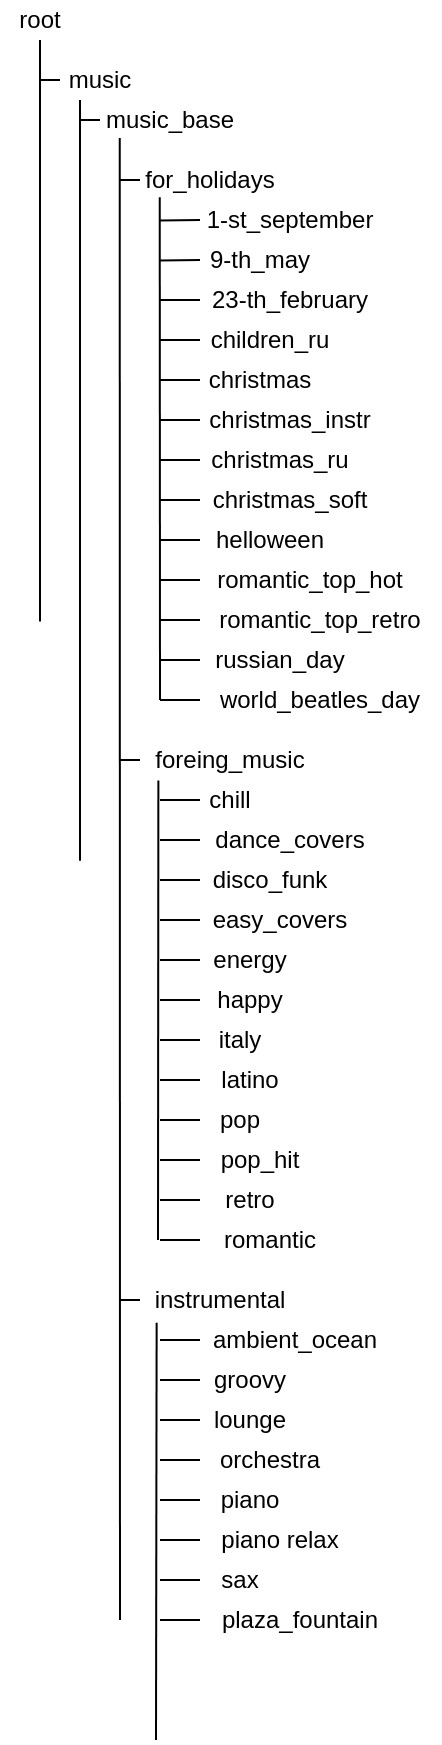 <mxfile version="15.1.0" type="github">
  <diagram id="9BgmfVq6AIESk__lORL1" name="Page-1">
    <mxGraphModel dx="474" dy="235" grid="1" gridSize="10" guides="1" tooltips="1" connect="1" arrows="1" fold="1" page="1" pageScale="1" pageWidth="827" pageHeight="1169" math="0" shadow="0">
      <root>
        <mxCell id="0" />
        <mxCell id="1" parent="0" />
        <mxCell id="d_O0yF2bRHU_pppDEcbj-1" value="root" style="text;html=1;strokeColor=none;fillColor=none;align=center;verticalAlign=middle;whiteSpace=wrap;rounded=0;" vertex="1" parent="1">
          <mxGeometry x="100" y="60" width="40" height="20" as="geometry" />
        </mxCell>
        <mxCell id="d_O0yF2bRHU_pppDEcbj-2" value="" style="endArrow=none;html=1;entryX=0.5;entryY=1;entryDx=0;entryDy=0;" edge="1" parent="1" target="d_O0yF2bRHU_pppDEcbj-1">
          <mxGeometry width="50" height="50" relative="1" as="geometry">
            <mxPoint x="120" y="370.8" as="sourcePoint" />
            <mxPoint x="250" y="130" as="targetPoint" />
          </mxGeometry>
        </mxCell>
        <mxCell id="d_O0yF2bRHU_pppDEcbj-3" value="music" style="text;html=1;strokeColor=none;fillColor=none;align=center;verticalAlign=middle;whiteSpace=wrap;rounded=0;" vertex="1" parent="1">
          <mxGeometry x="130" y="90" width="40" height="20" as="geometry" />
        </mxCell>
        <mxCell id="d_O0yF2bRHU_pppDEcbj-4" value="" style="endArrow=none;html=1;exitX=0;exitY=0.5;exitDx=0;exitDy=0;" edge="1" parent="1" source="d_O0yF2bRHU_pppDEcbj-3">
          <mxGeometry width="50" height="50" relative="1" as="geometry">
            <mxPoint x="240" y="180" as="sourcePoint" />
            <mxPoint x="120" y="100" as="targetPoint" />
          </mxGeometry>
        </mxCell>
        <mxCell id="d_O0yF2bRHU_pppDEcbj-5" value="" style="endArrow=none;html=1;entryX=0.5;entryY=1;entryDx=0;entryDy=0;" edge="1" parent="1">
          <mxGeometry width="50" height="50" relative="1" as="geometry">
            <mxPoint x="140" y="490.333" as="sourcePoint" />
            <mxPoint x="140.0" y="110" as="targetPoint" />
          </mxGeometry>
        </mxCell>
        <mxCell id="d_O0yF2bRHU_pppDEcbj-6" value="music_base" style="text;html=1;strokeColor=none;fillColor=none;align=center;verticalAlign=middle;whiteSpace=wrap;rounded=0;" vertex="1" parent="1">
          <mxGeometry x="150" y="110" width="70" height="20" as="geometry" />
        </mxCell>
        <mxCell id="d_O0yF2bRHU_pppDEcbj-7" value="" style="endArrow=none;html=1;exitX=0;exitY=0.5;exitDx=0;exitDy=0;" edge="1" parent="1" source="d_O0yF2bRHU_pppDEcbj-6">
          <mxGeometry width="50" height="50" relative="1" as="geometry">
            <mxPoint x="150" y="120" as="sourcePoint" />
            <mxPoint x="140" y="120" as="targetPoint" />
          </mxGeometry>
        </mxCell>
        <mxCell id="d_O0yF2bRHU_pppDEcbj-8" value="for_holidays" style="text;html=1;strokeColor=none;fillColor=none;align=center;verticalAlign=middle;whiteSpace=wrap;rounded=0;" vertex="1" parent="1">
          <mxGeometry x="170" y="140" width="70" height="20" as="geometry" />
        </mxCell>
        <mxCell id="d_O0yF2bRHU_pppDEcbj-9" value="" style="endArrow=none;html=1;entryX=0.141;entryY=0.953;entryDx=0;entryDy=0;entryPerimeter=0;" edge="1" parent="1" target="d_O0yF2bRHU_pppDEcbj-6">
          <mxGeometry width="50" height="50" relative="1" as="geometry">
            <mxPoint x="160" y="870" as="sourcePoint" />
            <mxPoint x="160.37" y="130" as="targetPoint" />
          </mxGeometry>
        </mxCell>
        <mxCell id="d_O0yF2bRHU_pppDEcbj-10" value="" style="endArrow=none;html=1;entryX=0;entryY=0.5;entryDx=0;entryDy=0;" edge="1" parent="1" target="d_O0yF2bRHU_pppDEcbj-8">
          <mxGeometry width="50" height="50" relative="1" as="geometry">
            <mxPoint x="160" y="150" as="sourcePoint" />
            <mxPoint x="220" y="149.8" as="targetPoint" />
          </mxGeometry>
        </mxCell>
        <mxCell id="d_O0yF2bRHU_pppDEcbj-11" value="" style="endArrow=none;html=1;exitX=0.141;exitY=0.934;exitDx=0;exitDy=0;exitPerimeter=0;" edge="1" parent="1" source="d_O0yF2bRHU_pppDEcbj-8">
          <mxGeometry width="50" height="50" relative="1" as="geometry">
            <mxPoint x="180" y="170" as="sourcePoint" />
            <mxPoint x="180" y="410" as="targetPoint" />
          </mxGeometry>
        </mxCell>
        <mxCell id="d_O0yF2bRHU_pppDEcbj-12" value="1-st_september" style="text;html=1;strokeColor=none;fillColor=none;align=center;verticalAlign=middle;whiteSpace=wrap;rounded=0;" vertex="1" parent="1">
          <mxGeometry x="200" y="160" width="90" height="20" as="geometry" />
        </mxCell>
        <mxCell id="d_O0yF2bRHU_pppDEcbj-13" value="" style="endArrow=none;html=1;entryX=0;entryY=0.5;entryDx=0;entryDy=0;" edge="1" parent="1" target="d_O0yF2bRHU_pppDEcbj-12">
          <mxGeometry width="50" height="50" relative="1" as="geometry">
            <mxPoint x="180" y="170.2" as="sourcePoint" />
            <mxPoint x="270" y="160.2" as="targetPoint" />
          </mxGeometry>
        </mxCell>
        <mxCell id="d_O0yF2bRHU_pppDEcbj-14" value="9-th_may" style="text;html=1;strokeColor=none;fillColor=none;align=center;verticalAlign=middle;whiteSpace=wrap;rounded=0;" vertex="1" parent="1">
          <mxGeometry x="200" y="180" width="60" height="20" as="geometry" />
        </mxCell>
        <mxCell id="d_O0yF2bRHU_pppDEcbj-15" value="" style="endArrow=none;html=1;entryX=0;entryY=0.5;entryDx=0;entryDy=0;" edge="1" parent="1" target="d_O0yF2bRHU_pppDEcbj-14">
          <mxGeometry width="50" height="50" relative="1" as="geometry">
            <mxPoint x="180" y="190.2" as="sourcePoint" />
            <mxPoint x="270" y="170.2" as="targetPoint" />
          </mxGeometry>
        </mxCell>
        <mxCell id="d_O0yF2bRHU_pppDEcbj-16" value="children_ru" style="text;html=1;strokeColor=none;fillColor=none;align=center;verticalAlign=middle;whiteSpace=wrap;rounded=0;" vertex="1" parent="1">
          <mxGeometry x="200" y="220" width="70" height="20" as="geometry" />
        </mxCell>
        <mxCell id="d_O0yF2bRHU_pppDEcbj-17" value="23-th_february" style="text;html=1;strokeColor=none;fillColor=none;align=center;verticalAlign=middle;whiteSpace=wrap;rounded=0;" vertex="1" parent="1">
          <mxGeometry x="200" y="200" width="90" height="20" as="geometry" />
        </mxCell>
        <mxCell id="d_O0yF2bRHU_pppDEcbj-18" value="" style="endArrow=none;html=1;entryX=0;entryY=0.5;entryDx=0;entryDy=0;" edge="1" parent="1" target="d_O0yF2bRHU_pppDEcbj-17">
          <mxGeometry width="50" height="50" relative="1" as="geometry">
            <mxPoint x="180" y="210" as="sourcePoint" />
            <mxPoint x="310" y="190" as="targetPoint" />
          </mxGeometry>
        </mxCell>
        <mxCell id="d_O0yF2bRHU_pppDEcbj-19" value="" style="endArrow=none;html=1;entryX=0;entryY=0.5;entryDx=0;entryDy=0;" edge="1" parent="1" target="d_O0yF2bRHU_pppDEcbj-16">
          <mxGeometry width="50" height="50" relative="1" as="geometry">
            <mxPoint x="180" y="230" as="sourcePoint" />
            <mxPoint x="310" y="190" as="targetPoint" />
          </mxGeometry>
        </mxCell>
        <mxCell id="d_O0yF2bRHU_pppDEcbj-21" value="christmas" style="text;html=1;strokeColor=none;fillColor=none;align=center;verticalAlign=middle;whiteSpace=wrap;rounded=0;" vertex="1" parent="1">
          <mxGeometry x="200" y="240" width="60" height="20" as="geometry" />
        </mxCell>
        <mxCell id="d_O0yF2bRHU_pppDEcbj-23" value="christmas_instr" style="text;html=1;strokeColor=none;fillColor=none;align=center;verticalAlign=middle;whiteSpace=wrap;rounded=0;" vertex="1" parent="1">
          <mxGeometry x="200" y="260" width="90" height="20" as="geometry" />
        </mxCell>
        <mxCell id="d_O0yF2bRHU_pppDEcbj-24" value="christmas_ru" style="text;html=1;strokeColor=none;fillColor=none;align=center;verticalAlign=middle;whiteSpace=wrap;rounded=0;" vertex="1" parent="1">
          <mxGeometry x="200" y="280" width="80" height="20" as="geometry" />
        </mxCell>
        <mxCell id="d_O0yF2bRHU_pppDEcbj-25" value="christmas_soft" style="text;html=1;strokeColor=none;fillColor=none;align=center;verticalAlign=middle;whiteSpace=wrap;rounded=0;" vertex="1" parent="1">
          <mxGeometry x="200" y="300" width="90" height="20" as="geometry" />
        </mxCell>
        <mxCell id="d_O0yF2bRHU_pppDEcbj-26" value="helloween" style="text;html=1;strokeColor=none;fillColor=none;align=center;verticalAlign=middle;whiteSpace=wrap;rounded=0;" vertex="1" parent="1">
          <mxGeometry x="200" y="320" width="70" height="20" as="geometry" />
        </mxCell>
        <mxCell id="d_O0yF2bRHU_pppDEcbj-27" value="romantic_top_hot" style="text;html=1;strokeColor=none;fillColor=none;align=center;verticalAlign=middle;whiteSpace=wrap;rounded=0;" vertex="1" parent="1">
          <mxGeometry x="200" y="340" width="110" height="20" as="geometry" />
        </mxCell>
        <mxCell id="d_O0yF2bRHU_pppDEcbj-28" value="romantic_top_retro" style="text;html=1;strokeColor=none;fillColor=none;align=center;verticalAlign=middle;whiteSpace=wrap;rounded=0;" vertex="1" parent="1">
          <mxGeometry x="200" y="360" width="120" height="20" as="geometry" />
        </mxCell>
        <mxCell id="d_O0yF2bRHU_pppDEcbj-29" value="russian_day" style="text;html=1;strokeColor=none;fillColor=none;align=center;verticalAlign=middle;whiteSpace=wrap;rounded=0;" vertex="1" parent="1">
          <mxGeometry x="200" y="380" width="80" height="20" as="geometry" />
        </mxCell>
        <mxCell id="d_O0yF2bRHU_pppDEcbj-30" value="world_beatles_day" style="text;html=1;strokeColor=none;fillColor=none;align=center;verticalAlign=middle;whiteSpace=wrap;rounded=0;" vertex="1" parent="1">
          <mxGeometry x="200" y="400" width="120" height="20" as="geometry" />
        </mxCell>
        <mxCell id="d_O0yF2bRHU_pppDEcbj-31" value="" style="endArrow=none;html=1;entryX=0;entryY=0.5;entryDx=0;entryDy=0;" edge="1" parent="1" target="d_O0yF2bRHU_pppDEcbj-21">
          <mxGeometry width="50" height="50" relative="1" as="geometry">
            <mxPoint x="180" y="250" as="sourcePoint" />
            <mxPoint x="320" y="260" as="targetPoint" />
          </mxGeometry>
        </mxCell>
        <mxCell id="d_O0yF2bRHU_pppDEcbj-32" value="" style="endArrow=none;html=1;entryX=0;entryY=0.5;entryDx=0;entryDy=0;" edge="1" parent="1" target="d_O0yF2bRHU_pppDEcbj-23">
          <mxGeometry width="50" height="50" relative="1" as="geometry">
            <mxPoint x="180" y="270" as="sourcePoint" />
            <mxPoint x="210" y="260" as="targetPoint" />
          </mxGeometry>
        </mxCell>
        <mxCell id="d_O0yF2bRHU_pppDEcbj-33" value="" style="endArrow=none;html=1;entryX=0;entryY=0.5;entryDx=0;entryDy=0;" edge="1" parent="1" target="d_O0yF2bRHU_pppDEcbj-24">
          <mxGeometry width="50" height="50" relative="1" as="geometry">
            <mxPoint x="180" y="290" as="sourcePoint" />
            <mxPoint x="210" y="280" as="targetPoint" />
          </mxGeometry>
        </mxCell>
        <mxCell id="d_O0yF2bRHU_pppDEcbj-34" value="" style="endArrow=none;html=1;entryX=0;entryY=0.5;entryDx=0;entryDy=0;" edge="1" parent="1" target="d_O0yF2bRHU_pppDEcbj-25">
          <mxGeometry width="50" height="50" relative="1" as="geometry">
            <mxPoint x="180" y="310" as="sourcePoint" />
            <mxPoint x="210" y="300" as="targetPoint" />
          </mxGeometry>
        </mxCell>
        <mxCell id="d_O0yF2bRHU_pppDEcbj-35" value="" style="endArrow=none;html=1;entryX=0;entryY=0.5;entryDx=0;entryDy=0;" edge="1" parent="1" target="d_O0yF2bRHU_pppDEcbj-26">
          <mxGeometry width="50" height="50" relative="1" as="geometry">
            <mxPoint x="180" y="330" as="sourcePoint" />
            <mxPoint x="210" y="320" as="targetPoint" />
          </mxGeometry>
        </mxCell>
        <mxCell id="d_O0yF2bRHU_pppDEcbj-36" value="" style="endArrow=none;html=1;entryX=0;entryY=0.5;entryDx=0;entryDy=0;" edge="1" parent="1" target="d_O0yF2bRHU_pppDEcbj-27">
          <mxGeometry width="50" height="50" relative="1" as="geometry">
            <mxPoint x="180" y="350" as="sourcePoint" />
            <mxPoint x="210" y="340" as="targetPoint" />
          </mxGeometry>
        </mxCell>
        <mxCell id="d_O0yF2bRHU_pppDEcbj-37" value="" style="endArrow=none;html=1;entryX=0;entryY=0.5;entryDx=0;entryDy=0;" edge="1" parent="1" target="d_O0yF2bRHU_pppDEcbj-28">
          <mxGeometry width="50" height="50" relative="1" as="geometry">
            <mxPoint x="180" y="370" as="sourcePoint" />
            <mxPoint x="210" y="360" as="targetPoint" />
          </mxGeometry>
        </mxCell>
        <mxCell id="d_O0yF2bRHU_pppDEcbj-38" value="" style="endArrow=none;html=1;entryX=0;entryY=0.5;entryDx=0;entryDy=0;" edge="1" parent="1" target="d_O0yF2bRHU_pppDEcbj-29">
          <mxGeometry width="50" height="50" relative="1" as="geometry">
            <mxPoint x="180" y="390" as="sourcePoint" />
            <mxPoint x="210" y="380" as="targetPoint" />
          </mxGeometry>
        </mxCell>
        <mxCell id="d_O0yF2bRHU_pppDEcbj-39" value="" style="endArrow=none;html=1;entryX=0;entryY=0.5;entryDx=0;entryDy=0;" edge="1" parent="1" target="d_O0yF2bRHU_pppDEcbj-30">
          <mxGeometry width="50" height="50" relative="1" as="geometry">
            <mxPoint x="180" y="410" as="sourcePoint" />
            <mxPoint x="210" y="400" as="targetPoint" />
          </mxGeometry>
        </mxCell>
        <mxCell id="d_O0yF2bRHU_pppDEcbj-42" value="foreing_music" style="text;html=1;strokeColor=none;fillColor=none;align=center;verticalAlign=middle;whiteSpace=wrap;rounded=0;" vertex="1" parent="1">
          <mxGeometry x="170" y="430" width="90" height="20" as="geometry" />
        </mxCell>
        <mxCell id="d_O0yF2bRHU_pppDEcbj-43" value="" style="endArrow=none;html=1;exitX=0;exitY=0.5;exitDx=0;exitDy=0;" edge="1" parent="1" source="d_O0yF2bRHU_pppDEcbj-42">
          <mxGeometry width="50" height="50" relative="1" as="geometry">
            <mxPoint x="190" y="420" as="sourcePoint" />
            <mxPoint x="160" y="440" as="targetPoint" />
          </mxGeometry>
        </mxCell>
        <mxCell id="d_O0yF2bRHU_pppDEcbj-44" value="" style="endArrow=none;html=1;entryX=0.102;entryY=1.01;entryDx=0;entryDy=0;entryPerimeter=0;" edge="1" parent="1" target="d_O0yF2bRHU_pppDEcbj-42">
          <mxGeometry width="50" height="50" relative="1" as="geometry">
            <mxPoint x="179" y="680" as="sourcePoint" />
            <mxPoint x="300" y="440" as="targetPoint" />
          </mxGeometry>
        </mxCell>
        <mxCell id="d_O0yF2bRHU_pppDEcbj-45" value="chill" style="text;html=1;strokeColor=none;fillColor=none;align=center;verticalAlign=middle;whiteSpace=wrap;rounded=0;" vertex="1" parent="1">
          <mxGeometry x="200" y="450" width="30" height="20" as="geometry" />
        </mxCell>
        <mxCell id="d_O0yF2bRHU_pppDEcbj-46" value="dance_covers" style="text;html=1;strokeColor=none;fillColor=none;align=center;verticalAlign=middle;whiteSpace=wrap;rounded=0;" vertex="1" parent="1">
          <mxGeometry x="200" y="470" width="90" height="20" as="geometry" />
        </mxCell>
        <mxCell id="d_O0yF2bRHU_pppDEcbj-47" value="disco_funk" style="text;html=1;strokeColor=none;fillColor=none;align=center;verticalAlign=middle;whiteSpace=wrap;rounded=0;" vertex="1" parent="1">
          <mxGeometry x="200" y="490" width="70" height="20" as="geometry" />
        </mxCell>
        <mxCell id="d_O0yF2bRHU_pppDEcbj-48" value="easy_covers" style="text;html=1;strokeColor=none;fillColor=none;align=center;verticalAlign=middle;whiteSpace=wrap;rounded=0;" vertex="1" parent="1">
          <mxGeometry x="200" y="510" width="80" height="20" as="geometry" />
        </mxCell>
        <mxCell id="d_O0yF2bRHU_pppDEcbj-49" value="energy" style="text;html=1;strokeColor=none;fillColor=none;align=center;verticalAlign=middle;whiteSpace=wrap;rounded=0;" vertex="1" parent="1">
          <mxGeometry x="200" y="530" width="50" height="20" as="geometry" />
        </mxCell>
        <mxCell id="d_O0yF2bRHU_pppDEcbj-50" value="happy" style="text;html=1;strokeColor=none;fillColor=none;align=center;verticalAlign=middle;whiteSpace=wrap;rounded=0;" vertex="1" parent="1">
          <mxGeometry x="200" y="550" width="50" height="20" as="geometry" />
        </mxCell>
        <mxCell id="d_O0yF2bRHU_pppDEcbj-51" value="italy" style="text;html=1;strokeColor=none;fillColor=none;align=center;verticalAlign=middle;whiteSpace=wrap;rounded=0;" vertex="1" parent="1">
          <mxGeometry x="200" y="570" width="40" height="20" as="geometry" />
        </mxCell>
        <mxCell id="d_O0yF2bRHU_pppDEcbj-52" value="latino" style="text;html=1;strokeColor=none;fillColor=none;align=center;verticalAlign=middle;whiteSpace=wrap;rounded=0;" vertex="1" parent="1">
          <mxGeometry x="200" y="590" width="50" height="20" as="geometry" />
        </mxCell>
        <mxCell id="d_O0yF2bRHU_pppDEcbj-53" value="pop" style="text;html=1;strokeColor=none;fillColor=none;align=center;verticalAlign=middle;whiteSpace=wrap;rounded=0;" vertex="1" parent="1">
          <mxGeometry x="200" y="610" width="40" height="20" as="geometry" />
        </mxCell>
        <mxCell id="d_O0yF2bRHU_pppDEcbj-54" value="pop_hit" style="text;html=1;strokeColor=none;fillColor=none;align=center;verticalAlign=middle;whiteSpace=wrap;rounded=0;" vertex="1" parent="1">
          <mxGeometry x="200" y="630" width="60" height="20" as="geometry" />
        </mxCell>
        <mxCell id="d_O0yF2bRHU_pppDEcbj-55" value="retro" style="text;html=1;strokeColor=none;fillColor=none;align=center;verticalAlign=middle;whiteSpace=wrap;rounded=0;" vertex="1" parent="1">
          <mxGeometry x="200" y="650" width="50" height="20" as="geometry" />
        </mxCell>
        <mxCell id="d_O0yF2bRHU_pppDEcbj-56" value="romantic" style="text;html=1;strokeColor=none;fillColor=none;align=center;verticalAlign=middle;whiteSpace=wrap;rounded=0;" vertex="1" parent="1">
          <mxGeometry x="200" y="670" width="70" height="20" as="geometry" />
        </mxCell>
        <mxCell id="d_O0yF2bRHU_pppDEcbj-57" value="" style="endArrow=none;html=1;entryX=0;entryY=0.5;entryDx=0;entryDy=0;" edge="1" parent="1" target="d_O0yF2bRHU_pppDEcbj-45">
          <mxGeometry width="50" height="50" relative="1" as="geometry">
            <mxPoint x="180" y="460" as="sourcePoint" />
            <mxPoint x="280" y="470" as="targetPoint" />
          </mxGeometry>
        </mxCell>
        <mxCell id="d_O0yF2bRHU_pppDEcbj-58" value="" style="endArrow=none;html=1;entryX=0;entryY=0.5;entryDx=0;entryDy=0;" edge="1" parent="1" target="d_O0yF2bRHU_pppDEcbj-46">
          <mxGeometry width="50" height="50" relative="1" as="geometry">
            <mxPoint x="180" y="480" as="sourcePoint" />
            <mxPoint x="210" y="470" as="targetPoint" />
          </mxGeometry>
        </mxCell>
        <mxCell id="d_O0yF2bRHU_pppDEcbj-59" value="" style="endArrow=none;html=1;entryX=0;entryY=0.5;entryDx=0;entryDy=0;" edge="1" parent="1" target="d_O0yF2bRHU_pppDEcbj-47">
          <mxGeometry width="50" height="50" relative="1" as="geometry">
            <mxPoint x="180" y="500" as="sourcePoint" />
            <mxPoint x="210" y="490" as="targetPoint" />
          </mxGeometry>
        </mxCell>
        <mxCell id="d_O0yF2bRHU_pppDEcbj-60" value="" style="endArrow=none;html=1;entryX=0;entryY=0.5;entryDx=0;entryDy=0;" edge="1" parent="1" target="d_O0yF2bRHU_pppDEcbj-48">
          <mxGeometry width="50" height="50" relative="1" as="geometry">
            <mxPoint x="180" y="520" as="sourcePoint" />
            <mxPoint x="210" y="510" as="targetPoint" />
          </mxGeometry>
        </mxCell>
        <mxCell id="d_O0yF2bRHU_pppDEcbj-61" value="" style="endArrow=none;html=1;entryX=0;entryY=0.5;entryDx=0;entryDy=0;" edge="1" parent="1" target="d_O0yF2bRHU_pppDEcbj-49">
          <mxGeometry width="50" height="50" relative="1" as="geometry">
            <mxPoint x="180" y="540" as="sourcePoint" />
            <mxPoint x="210" y="530" as="targetPoint" />
          </mxGeometry>
        </mxCell>
        <mxCell id="d_O0yF2bRHU_pppDEcbj-62" value="" style="endArrow=none;html=1;entryX=0;entryY=0.5;entryDx=0;entryDy=0;" edge="1" parent="1" target="d_O0yF2bRHU_pppDEcbj-50">
          <mxGeometry width="50" height="50" relative="1" as="geometry">
            <mxPoint x="180" y="560" as="sourcePoint" />
            <mxPoint x="240" y="570" as="targetPoint" />
          </mxGeometry>
        </mxCell>
        <mxCell id="d_O0yF2bRHU_pppDEcbj-63" value="" style="endArrow=none;html=1;entryX=0;entryY=0.5;entryDx=0;entryDy=0;" edge="1" parent="1" target="d_O0yF2bRHU_pppDEcbj-51">
          <mxGeometry width="50" height="50" relative="1" as="geometry">
            <mxPoint x="180" y="580" as="sourcePoint" />
            <mxPoint x="240" y="570" as="targetPoint" />
          </mxGeometry>
        </mxCell>
        <mxCell id="d_O0yF2bRHU_pppDEcbj-64" value="" style="endArrow=none;html=1;entryX=0;entryY=0.5;entryDx=0;entryDy=0;" edge="1" parent="1" target="d_O0yF2bRHU_pppDEcbj-52">
          <mxGeometry width="50" height="50" relative="1" as="geometry">
            <mxPoint x="180" y="600" as="sourcePoint" />
            <mxPoint x="240" y="570" as="targetPoint" />
          </mxGeometry>
        </mxCell>
        <mxCell id="d_O0yF2bRHU_pppDEcbj-65" value="" style="endArrow=none;html=1;entryX=0;entryY=0.5;entryDx=0;entryDy=0;" edge="1" parent="1" target="d_O0yF2bRHU_pppDEcbj-53">
          <mxGeometry width="50" height="50" relative="1" as="geometry">
            <mxPoint x="180" y="620" as="sourcePoint" />
            <mxPoint x="240" y="600" as="targetPoint" />
          </mxGeometry>
        </mxCell>
        <mxCell id="d_O0yF2bRHU_pppDEcbj-66" value="" style="endArrow=none;html=1;entryX=0;entryY=0.5;entryDx=0;entryDy=0;" edge="1" parent="1" target="d_O0yF2bRHU_pppDEcbj-54">
          <mxGeometry width="50" height="50" relative="1" as="geometry">
            <mxPoint x="180" y="640" as="sourcePoint" />
            <mxPoint x="240" y="640" as="targetPoint" />
          </mxGeometry>
        </mxCell>
        <mxCell id="d_O0yF2bRHU_pppDEcbj-67" value="" style="endArrow=none;html=1;entryX=0;entryY=0.5;entryDx=0;entryDy=0;" edge="1" parent="1" target="d_O0yF2bRHU_pppDEcbj-55">
          <mxGeometry width="50" height="50" relative="1" as="geometry">
            <mxPoint x="180" y="660" as="sourcePoint" />
            <mxPoint x="240" y="660" as="targetPoint" />
          </mxGeometry>
        </mxCell>
        <mxCell id="d_O0yF2bRHU_pppDEcbj-68" value="" style="endArrow=none;html=1;entryX=0;entryY=0.5;entryDx=0;entryDy=0;" edge="1" parent="1" target="d_O0yF2bRHU_pppDEcbj-56">
          <mxGeometry width="50" height="50" relative="1" as="geometry">
            <mxPoint x="180" y="680" as="sourcePoint" />
            <mxPoint x="240" y="660" as="targetPoint" />
          </mxGeometry>
        </mxCell>
        <mxCell id="d_O0yF2bRHU_pppDEcbj-69" value="instrumental" style="text;html=1;strokeColor=none;fillColor=none;align=center;verticalAlign=middle;whiteSpace=wrap;rounded=0;" vertex="1" parent="1">
          <mxGeometry x="170" y="700" width="80" height="20" as="geometry" />
        </mxCell>
        <mxCell id="d_O0yF2bRHU_pppDEcbj-70" value="" style="endArrow=none;html=1;entryX=0;entryY=0.5;entryDx=0;entryDy=0;" edge="1" parent="1" target="d_O0yF2bRHU_pppDEcbj-69">
          <mxGeometry width="50" height="50" relative="1" as="geometry">
            <mxPoint x="160" y="710" as="sourcePoint" />
            <mxPoint x="130" y="610" as="targetPoint" />
          </mxGeometry>
        </mxCell>
        <mxCell id="d_O0yF2bRHU_pppDEcbj-71" value="" style="endArrow=none;html=1;entryX=0.104;entryY=1.067;entryDx=0;entryDy=0;entryPerimeter=0;" edge="1" parent="1" target="d_O0yF2bRHU_pppDEcbj-69">
          <mxGeometry width="50" height="50" relative="1" as="geometry">
            <mxPoint x="178" y="930" as="sourcePoint" />
            <mxPoint x="340" y="710" as="targetPoint" />
          </mxGeometry>
        </mxCell>
        <mxCell id="d_O0yF2bRHU_pppDEcbj-72" value="ambient_ocean" style="text;html=1;strokeColor=none;fillColor=none;align=center;verticalAlign=middle;whiteSpace=wrap;rounded=0;" vertex="1" parent="1">
          <mxGeometry x="200" y="720" width="95" height="20" as="geometry" />
        </mxCell>
        <mxCell id="d_O0yF2bRHU_pppDEcbj-73" value="groovy" style="text;html=1;strokeColor=none;fillColor=none;align=center;verticalAlign=middle;whiteSpace=wrap;rounded=0;" vertex="1" parent="1">
          <mxGeometry x="200" y="740" width="50" height="20" as="geometry" />
        </mxCell>
        <mxCell id="d_O0yF2bRHU_pppDEcbj-74" value="lounge" style="text;html=1;strokeColor=none;fillColor=none;align=center;verticalAlign=middle;whiteSpace=wrap;rounded=0;" vertex="1" parent="1">
          <mxGeometry x="200" y="760" width="50" height="20" as="geometry" />
        </mxCell>
        <mxCell id="d_O0yF2bRHU_pppDEcbj-75" value="orchestra" style="text;html=1;strokeColor=none;fillColor=none;align=center;verticalAlign=middle;whiteSpace=wrap;rounded=0;" vertex="1" parent="1">
          <mxGeometry x="200" y="780" width="70" height="20" as="geometry" />
        </mxCell>
        <mxCell id="d_O0yF2bRHU_pppDEcbj-76" value="piano" style="text;html=1;strokeColor=none;fillColor=none;align=center;verticalAlign=middle;whiteSpace=wrap;rounded=0;" vertex="1" parent="1">
          <mxGeometry x="200" y="800" width="50" height="20" as="geometry" />
        </mxCell>
        <mxCell id="d_O0yF2bRHU_pppDEcbj-77" value="piano relax" style="text;html=1;strokeColor=none;fillColor=none;align=center;verticalAlign=middle;whiteSpace=wrap;rounded=0;" vertex="1" parent="1">
          <mxGeometry x="200" y="820" width="80" height="20" as="geometry" />
        </mxCell>
        <mxCell id="d_O0yF2bRHU_pppDEcbj-78" value="sax" style="text;html=1;strokeColor=none;fillColor=none;align=center;verticalAlign=middle;whiteSpace=wrap;rounded=0;" vertex="1" parent="1">
          <mxGeometry x="200" y="840" width="40" height="20" as="geometry" />
        </mxCell>
        <mxCell id="d_O0yF2bRHU_pppDEcbj-79" value="plaza_fountain" style="text;html=1;strokeColor=none;fillColor=none;align=center;verticalAlign=middle;whiteSpace=wrap;rounded=0;" vertex="1" parent="1">
          <mxGeometry x="200" y="860" width="100" height="20" as="geometry" />
        </mxCell>
        <mxCell id="d_O0yF2bRHU_pppDEcbj-80" value="" style="endArrow=none;html=1;entryX=0;entryY=0.5;entryDx=0;entryDy=0;" edge="1" parent="1" target="d_O0yF2bRHU_pppDEcbj-72">
          <mxGeometry width="50" height="50" relative="1" as="geometry">
            <mxPoint x="180" y="730" as="sourcePoint" />
            <mxPoint x="210" y="690" as="targetPoint" />
          </mxGeometry>
        </mxCell>
        <mxCell id="d_O0yF2bRHU_pppDEcbj-82" value="" style="endArrow=none;html=1;entryX=0;entryY=0.5;entryDx=0;entryDy=0;" edge="1" parent="1" target="d_O0yF2bRHU_pppDEcbj-73">
          <mxGeometry width="50" height="50" relative="1" as="geometry">
            <mxPoint x="180" y="750" as="sourcePoint" />
            <mxPoint x="210" y="740" as="targetPoint" />
          </mxGeometry>
        </mxCell>
        <mxCell id="d_O0yF2bRHU_pppDEcbj-83" value="" style="endArrow=none;html=1;entryX=0;entryY=0.5;entryDx=0;entryDy=0;" edge="1" parent="1" target="d_O0yF2bRHU_pppDEcbj-74">
          <mxGeometry width="50" height="50" relative="1" as="geometry">
            <mxPoint x="180" y="770" as="sourcePoint" />
            <mxPoint x="210" y="760" as="targetPoint" />
          </mxGeometry>
        </mxCell>
        <mxCell id="d_O0yF2bRHU_pppDEcbj-84" value="" style="endArrow=none;html=1;entryX=0;entryY=0.5;entryDx=0;entryDy=0;" edge="1" parent="1" target="d_O0yF2bRHU_pppDEcbj-75">
          <mxGeometry width="50" height="50" relative="1" as="geometry">
            <mxPoint x="180" y="790" as="sourcePoint" />
            <mxPoint x="210" y="780" as="targetPoint" />
          </mxGeometry>
        </mxCell>
        <mxCell id="d_O0yF2bRHU_pppDEcbj-85" value="" style="endArrow=none;html=1;entryX=0;entryY=0.5;entryDx=0;entryDy=0;" edge="1" parent="1" target="d_O0yF2bRHU_pppDEcbj-76">
          <mxGeometry width="50" height="50" relative="1" as="geometry">
            <mxPoint x="180" y="810" as="sourcePoint" />
            <mxPoint x="210" y="800" as="targetPoint" />
          </mxGeometry>
        </mxCell>
        <mxCell id="d_O0yF2bRHU_pppDEcbj-86" value="" style="endArrow=none;html=1;entryX=0;entryY=0.5;entryDx=0;entryDy=0;" edge="1" parent="1" target="d_O0yF2bRHU_pppDEcbj-77">
          <mxGeometry width="50" height="50" relative="1" as="geometry">
            <mxPoint x="180" y="830" as="sourcePoint" />
            <mxPoint x="210" y="820" as="targetPoint" />
          </mxGeometry>
        </mxCell>
        <mxCell id="d_O0yF2bRHU_pppDEcbj-87" value="" style="endArrow=none;html=1;entryX=0;entryY=0.5;entryDx=0;entryDy=0;" edge="1" parent="1" target="d_O0yF2bRHU_pppDEcbj-78">
          <mxGeometry width="50" height="50" relative="1" as="geometry">
            <mxPoint x="180" y="850" as="sourcePoint" />
            <mxPoint x="210" y="840" as="targetPoint" />
          </mxGeometry>
        </mxCell>
        <mxCell id="d_O0yF2bRHU_pppDEcbj-88" value="" style="endArrow=none;html=1;entryX=0;entryY=0.5;entryDx=0;entryDy=0;" edge="1" parent="1" target="d_O0yF2bRHU_pppDEcbj-79">
          <mxGeometry width="50" height="50" relative="1" as="geometry">
            <mxPoint x="180" y="870" as="sourcePoint" />
            <mxPoint x="210" y="860" as="targetPoint" />
          </mxGeometry>
        </mxCell>
      </root>
    </mxGraphModel>
  </diagram>
</mxfile>
